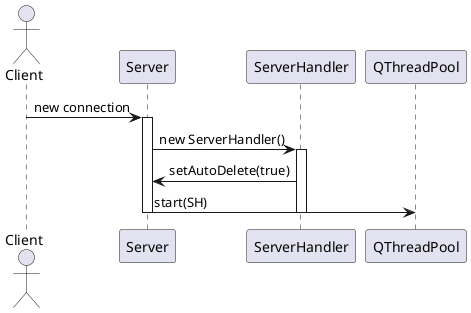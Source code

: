 @startuml
actor Client
participant "Server" as S
participant "ServerHandler" as SH
participant "QThreadPool" as TP

Client -> S: new connection
activate S
S -> SH: new ServerHandler()
activate SH
SH -> S: setAutoDelete(true)
S -> TP: start(SH)
deactivate SH
deactivate S
@enduml